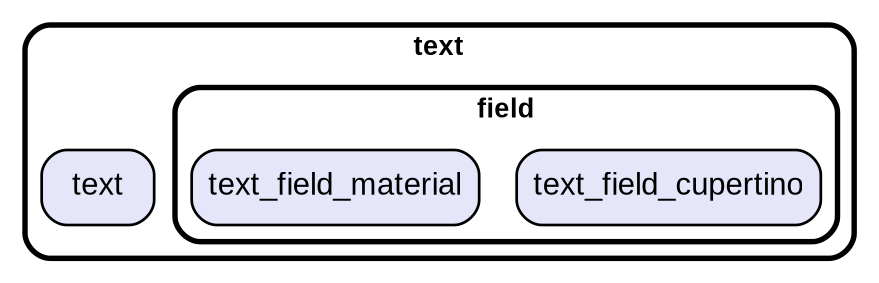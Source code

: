digraph "" {
  graph [style=rounded fontname="Arial Black" fontsize=13 penwidth=2.6];
  node [shape=rect style="filled,rounded" fontname=Arial fontsize=15 fillcolor=Lavender penwidth=1.3];
  edge [penwidth=1.3];
  "/field/text_field_cupertino.dart" [label="text_field_cupertino"];
  "/field/text_field_material.dart" [label="text_field_material"];
  "/text.dart" [label="text"];
  subgraph "cluster~" {
    label="text";
    "/text.dart";
    subgraph "cluster~/field" {
      label="field";
      "/field/text_field_cupertino.dart";
      "/field/text_field_material.dart";
    }
  }
}
